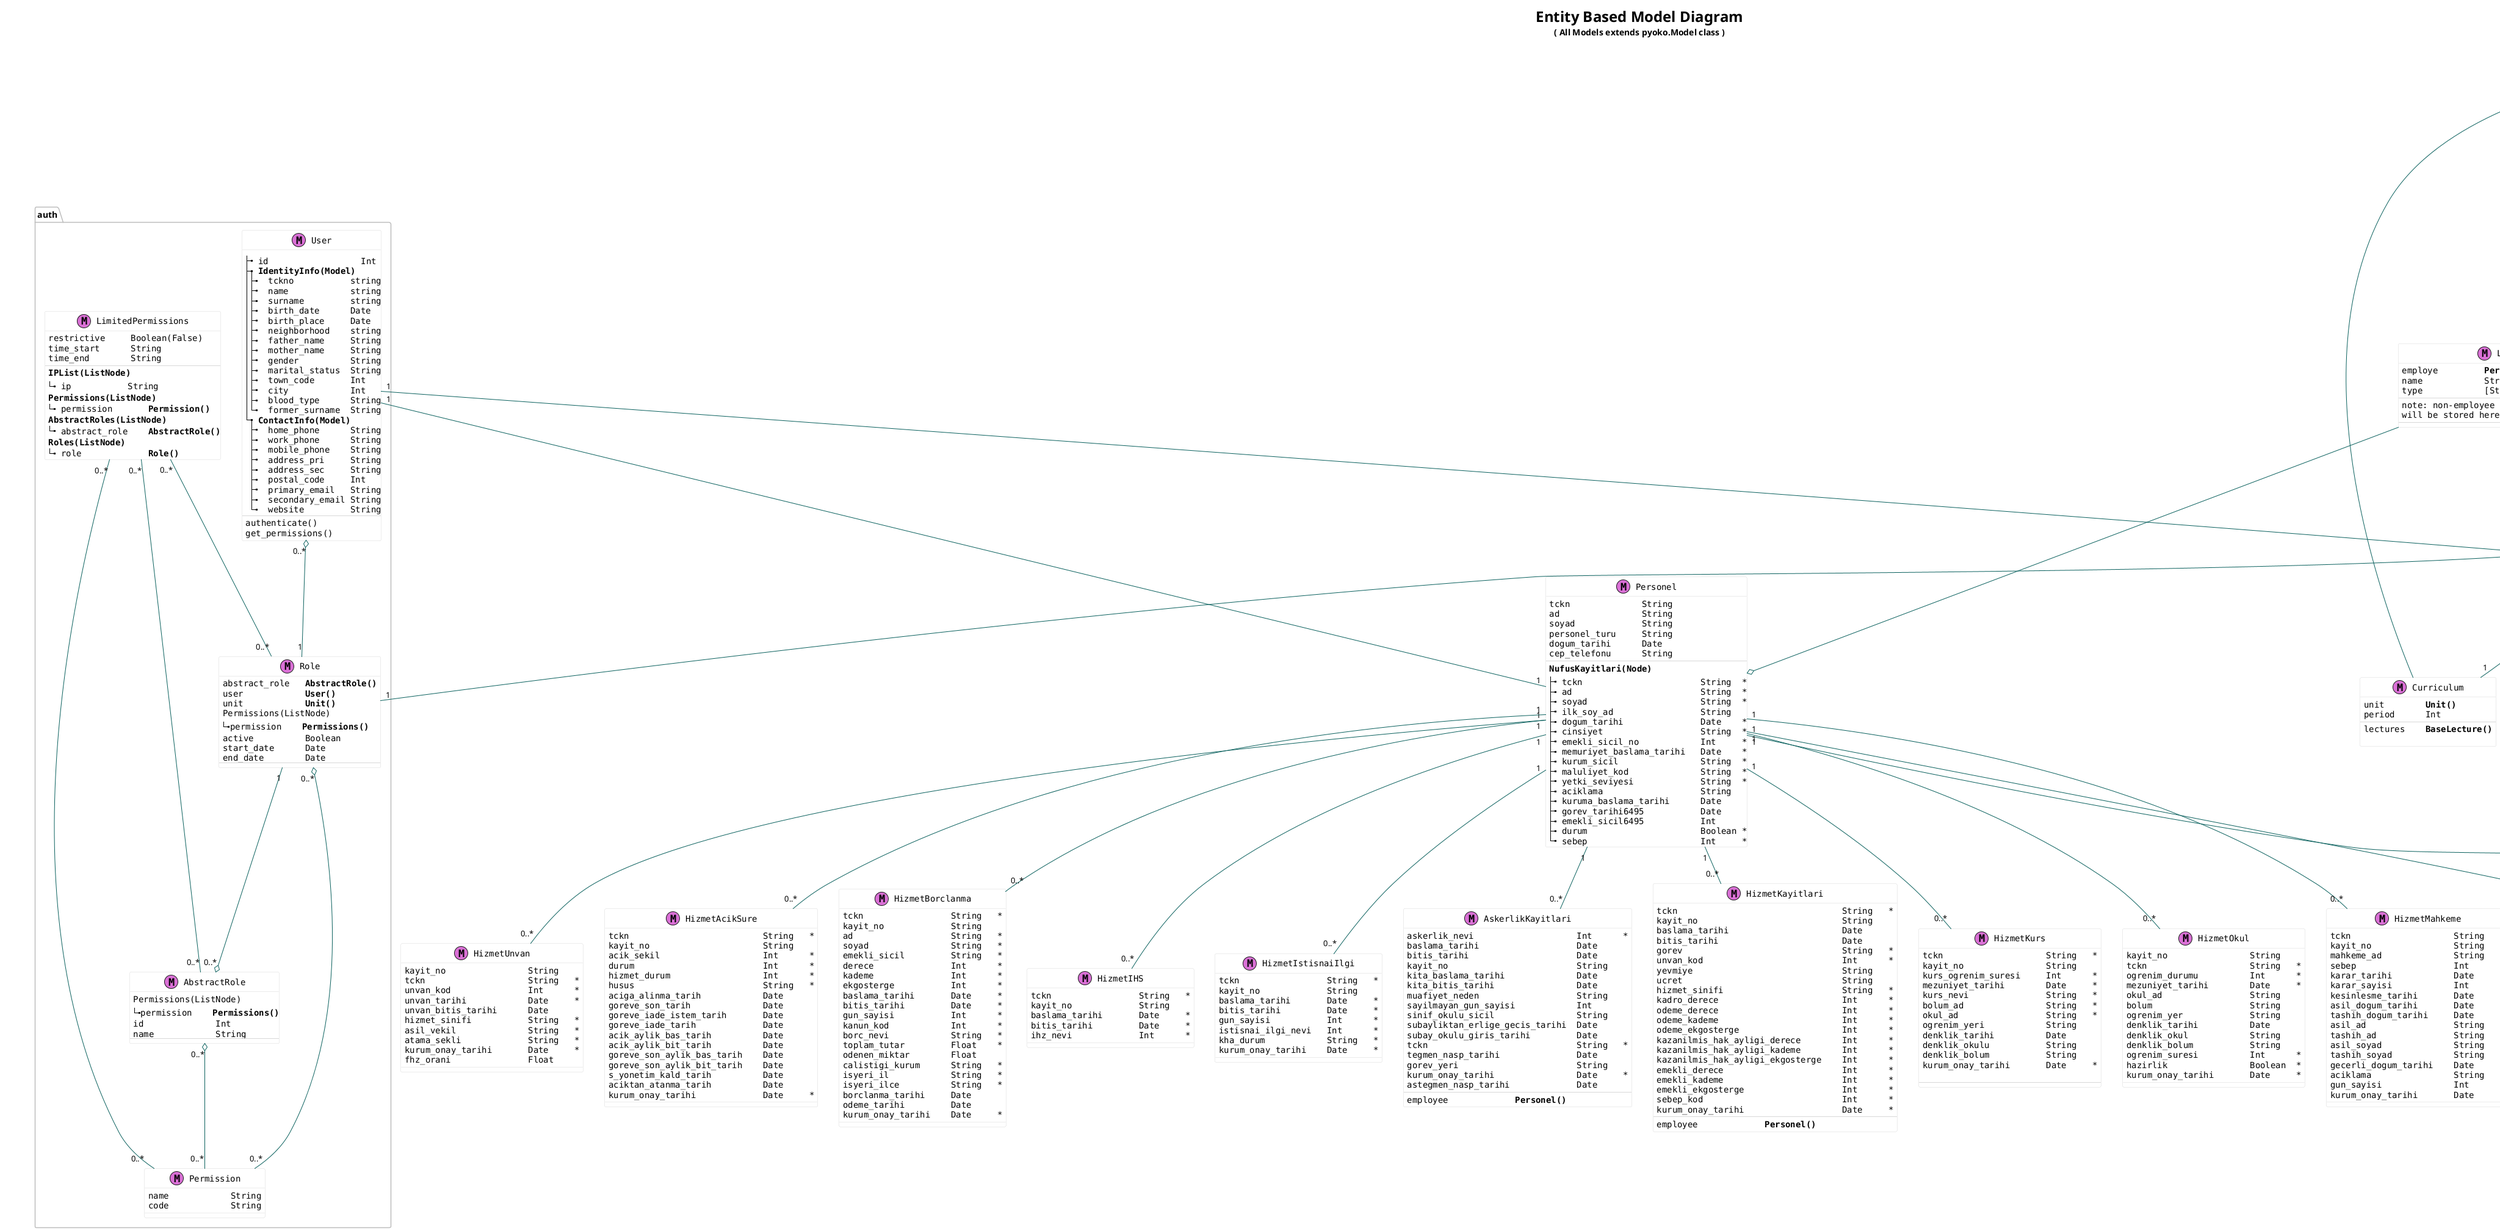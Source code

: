 @startuml

skinparam classAttributeFontName Monospaced
skinparam classBackgroundColor #FFFFFF
skinparam classBorderColor #D8D8D8
skinparam packageBorderColor #BDBDBD
skinparam classArrowColor #0B615E
skinparam shadowing false

'skinparam monochrome true
'skinparam nodesep 100
'skinparam ranksep 100
'note "All <color:black><b> (M)odels</b></color> extends <b>pyoko.Model</b> class" as N #orchid
title
<size:24>Entity Based Model Diagram</size>
( All Models extends <b>pyoko.Model</b> class )
endtitle
'legend left
'n..*     n or more instances
'n..m    Min n, Max m instances
'endlegend






package auth{

class User <<(M,orchid)>>{
|_ id                  Int
|_ **IdentityInfo(Model)**
   |_  tckno           string
   |_  name            string
   |_  surname         string
   |_  birth_date      Date
   |_  birth_place     Date
   |_  neighborhood    string
   |_  father_name     String
   |_  mother_name     String
   |_  gender          String
   |_  marital_status  String
   |_  town_code       Int
   |_  city            Int
   |_  blood_type      String
   |_  former_surname  String
|_ **ContactInfo(Model)**
   |_  home_phone      String
   |_  work_phone      String
   |_  mobile_phone    String
   |_  address_pri     String
   |_  address_sec     String
   |_  postal_code     Int
   |_  primary_email   String
   |_  secondary_email String
   |_  website         String
--
authenticate()
get_permissions()
}

class LimitedPermissions <<(M,orchid)>> {
restrictive     Boolean(False)
time_start      String
time_end        String
--
**IPList(ListNode)**
|_ ip           String
**Permissions(ListNode)**
|_ permission       **Permission()**
**AbstractRoles(ListNode)**
|_ abstract_role    **AbstractRole()**
**Roles(ListNode)**
|_ role             **Role()**
}
LimitedPermissions "0..*" -- "0..*" Permission
LimitedPermissions "0..*" -- "0..*" Role
LimitedPermissions "0..*" -- "0..*" AbstractRole

class AbstractRole<<(M,orchid)>>{
Permissions(ListNode)
|_permission    **Permissions()**
id              Int
name            String
--
}
class Role<<(M,orchid)>>{
abstract_role   **AbstractRole()**
user            **User()**
unit            **Unit()**
Permissions(ListNode)
|_permission    **Permissions()**
active          Boolean
start_date      Date
end_date        Date
--
}
class Permission<<(M,orchid)>>{
name            String
code            String
}
}
class Personel <<(M,orchid)>>{
tckn              String
ad                String
soyad             String
personel_turu     String
dogum_tarihi      Date
cep_telefonu      String
--
**NufusKayitlari(Node)**
|_ tckn                       String  *
|_ ad                         String  *
|_ soyad                      String  *
|_ ilk_soy_ad                 String
|_ dogum_tarihi               Date    *
|_ cinsiyet                   String  *
|_ emekli_sicil_no            Int     *
|_ memuriyet_baslama_tarihi   Date    *
|_ kurum_sicil                String  *
|_ maluliyet_kod              String  *
|_ yetki_seviyesi             String  *
|_ aciklama                   String
|_ kuruma_baslama_tarihi      Date
|_ gorev_tarihi6495           Date
|_ emekli_sicil6495           Int
|_ durum                      Boolean *
|_ sebep                      Int     *
}

class HizmetKurs <<(M,orchid)>>{
tckn                    String   *
kayit_no                String
kurs_ogrenim_suresi     Int      *
mezuniyet_tarihi        Date     *
kurs_nevi               String   *
bolum_ad                String   *
okul_ad                 String   *
ogrenim_yeri            String
denklik_tarihi          Date
denklik_okulu           String
denklik_bolum           String
kurum_onay_tarihi       Date     *

--
}

class HizmetOkul <<(M,orchid)>>{
kayit_no                String
tckn                    String   *
ogrenim_durumu          Int      *
mezuniyet_tarihi        Date     *
okul_ad                 String
bolum                   String
ogrenim_yer             String
denklik_tarihi          Date
denklik_okul            String
denklik_bolum           String
ogrenim_suresi          Int      *
hazirlik                Boolean  *
kurum_onay_tarihi       Date     *
}


class HizmetMahkeme <<(M,orchid)>>{
tckn                    String   *
kayit_no                String
mahkeme_ad              String   *
sebep                   Int      *
karar_tarihi            Date     *
karar_sayisi            Int      *
kesinlesme_tarihi       Date
asil_dogum_tarihi       Date
tashih_dogum_tarihi     Date
asil_ad                 String
tashih_ad               String
asil_soyad              String
tashih_soyad            String
gecerli_dogum_tarihi    Date
aciklama                String
gun_sayisi              Int
kurum_onay_tarihi       Date     *
}

class HizmetBirlestirme <<(M,orchid)>>{
tckn                          String   *
kayit_no                      String
sgk_nevi                      Int      *
sgk_sicil_no                  String   *
baslama_tarihi                Date     *
bitis_tarihi                  Date     *
sure                          Int      *
kamuİsyeri_ad                 String
ozel_isyeri_ad                String
bag_kur_meslek                String
ulke_kod                      Int
banka_sandık_kod              Int
kıdem_tazminat_odeme_durumu   String
ayrilma_nedeni                String
kha_durum                     String
kurum_onay_tarihi             Date     *
}
class HizmetTazminat <<(M,orchid)>>{
kayit_no                String
tckn                    String   *
unvan_kod               Int      *
makam                   Int
gorev                   Int
temsil                  Int
tazminat_tarihi         Date     *
tazminat_bitis_tarihi   Date
kadrosuzluk             Int
kurum_onay_tarihi       Date     *
}

class HizmetUnvan <<(M,orchid)>>{
kayit_no                String
tckn                    String   *
unvan_kod               Int      *
unvan_tarihi            Date     *
unvan_bitis_tarihi      Date
hizmet_sinifi           String   *
asil_vekil              String   *
atama_sekli             String   *
kurum_onay_tarihi       Date     *
fhz_orani               Float
}
class HizmetAcikSure <<(M,orchid)>>{
tckn                          String   *
kayit_no                      String
acik_sekil                    Int      *
durum                         Int      *
hizmet_durum                  Int      *
husus                         String   *
aciga_alinma_tarih            Date
goreve_son_tarih              Date
goreve_iade_istem_tarih       Date
goreve_iade_tarih             Date
acik_aylik_bas_tarih          Date
acik_aylik_bit_tarih          Date
goreve_son_aylik_bas_tarih    Date
goreve_son_aylik_bit_tarih    Date
s_yonetim_kald_tarih          Date
aciktan_atanma_tarih          Date
kurum_onay_tarihi             Date     *
}
class HizmetBorclanma <<(M,orchid)>>{
tckn                 String   *
kayit_no             String
ad                   String   *
soyad                String   *
emekli_sicil         String   *
derece               Int      *
kademe               Int      *
ekgosterge           Int      *
baslama_tarihi       Date     *
bitis_tarihi         Date     *
gun_sayisi           Int      *
kanun_kod            Int      *
borc_nevi            String   *
toplam_tutar         Float    *
odenen_miktar        Float
calistigi_kurum      String   *
isyeri_il            String   *
isyeri_ilce          String   *
borclanma_tarihi     Date
odeme_tarihi         Date
kurum_onay_tarihi    Date     *
}
class HizmetIHS <<(M,orchid)>>{
tckn                 String   *
kayit_no             String
baslama_tarihi       Date     *
bitis_tarihi         Date     *
ihz_nevi             Int      *
}

class HizmetIstisnaiIlgi <<(M,orchid)>>{
tckn                 String   *
kayit_no             String
baslama_tarihi       Date     *
bitis_tarihi         Date     *
gun_sayisi           Int      *
istisnai_ilgi_nevi   Int      *
kha_durum            String   *
kurum_onay_tarihi    Date     *
}

class AskerlikKayitlari <<(M,orchid)>>{
askerlik_nevi                    Int      *
baslama_tarihi                   Date
bitis_tarihi                     Date
kayit_no                         String
kita_baslama_tarihi              Date
kita_bitis_tarihi                Date
muafiyet_neden                   String
sayilmayan_gun_sayisi            Int
sinif_okulu_sicil                String
subayliktan_erlige_gecis_tarihi  Date
subay_okulu_giris_tarihi         Date
tckn                             String   *
tegmen_nasp_tarihi               Date
gorev_yeri                       String
kurum_onay_tarihi                Date     *
astegmen_nasp_tarihi             Date
--
employee             **Personel()**
}

class HizmetKayitlari<<(M,orchid)>>{
tckn                                String   *
kayit_no                            String
baslama_tarihi                      Date
bitis_tarihi                        Date
gorev                               String   *
unvan_kod                           Int      *
yevmiye                             String
ucret                               String
hizmet_sinifi                       String   *
kadro_derece                        Int      *
odeme_derece                        Int      *
odeme_kademe                        Int      *
odeme_ekgosterge                    Int      *
kazanilmis_hak_ayligi_derece        Int      *
kazanilmis_hak_ayligi_kademe        Int      *
kazanilmis_hak_ayligi_ekgosterge    Int      *
emekli_derece                       Int      *
emekli_kademe                       Int      *
emekli_ekgosterge                   Int      *
sebep_kod                           Int      *
kurum_onay_tarihi                   Date     *
--
employee             **Personel()**
}
class Unit<<(M,orchid)>>{
type        String
name        String
parent      **Unit()**
--
people      **Role()**
}

class Lecturer<<(M,orchid)>>{
employe         **Personel()**
name            String
type            [String]
--
note: non-employee (guest) lecturers data
will be stored here
--
}

class Curriculum<<(M,orchid)>>{
unit        **Unit()**
period      Int
--
lectures    **BaseLecture()**

}


'class StudentTimeTable<<(M,orchid)>>{
'student         **Student()**
'timetable       **TimeTable()**
'week_day        Int
'hours           [Int]
'}

class Location<<(M,orchid)>>{
code            String
building        String
--
lectures        **Lecture()**
}

class Lecture<<(M,orchid)>>{
lecturer    **Lecturer()**
base        **BaseLecture()**
--
}
class BaseLecture<<(M,orchid)>>{
name     String
code     String
credit   String
--
}
class TimeTable<<(M,orchid)>>{
lecture         **Lecture()**
location        **Location()**
week_day        Int
day_hour        Int
hours           [Int]
--
}


class Student <<(M,orchid)>> {
timetable           **TimeTable()**
role                **Role()**
timetable           **TimeTable()**
--
**Lectures(ListNode)**
|_ lecture         **Lecture()**
**Exams(ListModel)**
|_ exam             **Exam()**
**Attendances(ListModel)**
|_ attendance        **Attendance()**
}
class Exam <<(M,orchid)>> {
lecture           **Lecture()**
type              String
date              Date
point             Int
--
}

class Attendance <<(M,orchid)>> {
lecture           **Lecture()**
attended          Boolean
date              Date
hour              Int
--
}

Personel "1" -- "0..*" AskerlikKayitlari
Personel "1" -- "0..*" HizmetKayitlari
Personel "1" -- "0..*" HizmetKurs
Personel "1" -- "0..*" HizmetOkul
Personel "1" -- "0..*" HizmetTazminat
Personel "1" -- "0..*" HizmetMahkeme
Personel "1" -- "0..*" HizmetUnvan
Personel "1" -- "0..*" HizmetBorclanma
Personel "1" -- "0..*" HizmetBirlestirme
Personel "1" -- "0..*" HizmetIHS
Personel "1" -- "0..*" HizmetAcikSure
Personel "1" -- "0..*" HizmetIstisnaiIlgi

Lecture -- Lecturer
Lecture -- Student
Unit "0..*" o-- "1" Curriculum
BaseLecture -- Curriculum
BaseLecture -- Lecture

Unit "0..*" -- "1" Role
Unit "0..1" --o "0..*" Unit
User "0..*" o-- "1" Role
Lecturer --o Personel
Lecture --o TimeTable
Role "1" --o "0..*" AbstractRole
AbstractRole "0..*" o-- "0..*" Permission
Role "0..*" o-- "0..*" Permission

Lecture "0..*" -- "1" Exam
Lecture "0..*" -- "1" Attendance
Student "0..*" -- "1" Exam
Student "0..*" -- "1" Attendance

User "1" -- "1" Student
User "1" -- "1" Personel
TimeTable "1" o-- "0..*" Location
Unit "0..*" o-- "1..*" Location
TimeTable "0..*" --o "0..*" Student

' XXXXXXXXXXXX
' Unit "0..*" -- "0..*" Personel
' Student "1..*" --o "0..*" Curriculum
' XXXXXXXXXXXX
@enduml
